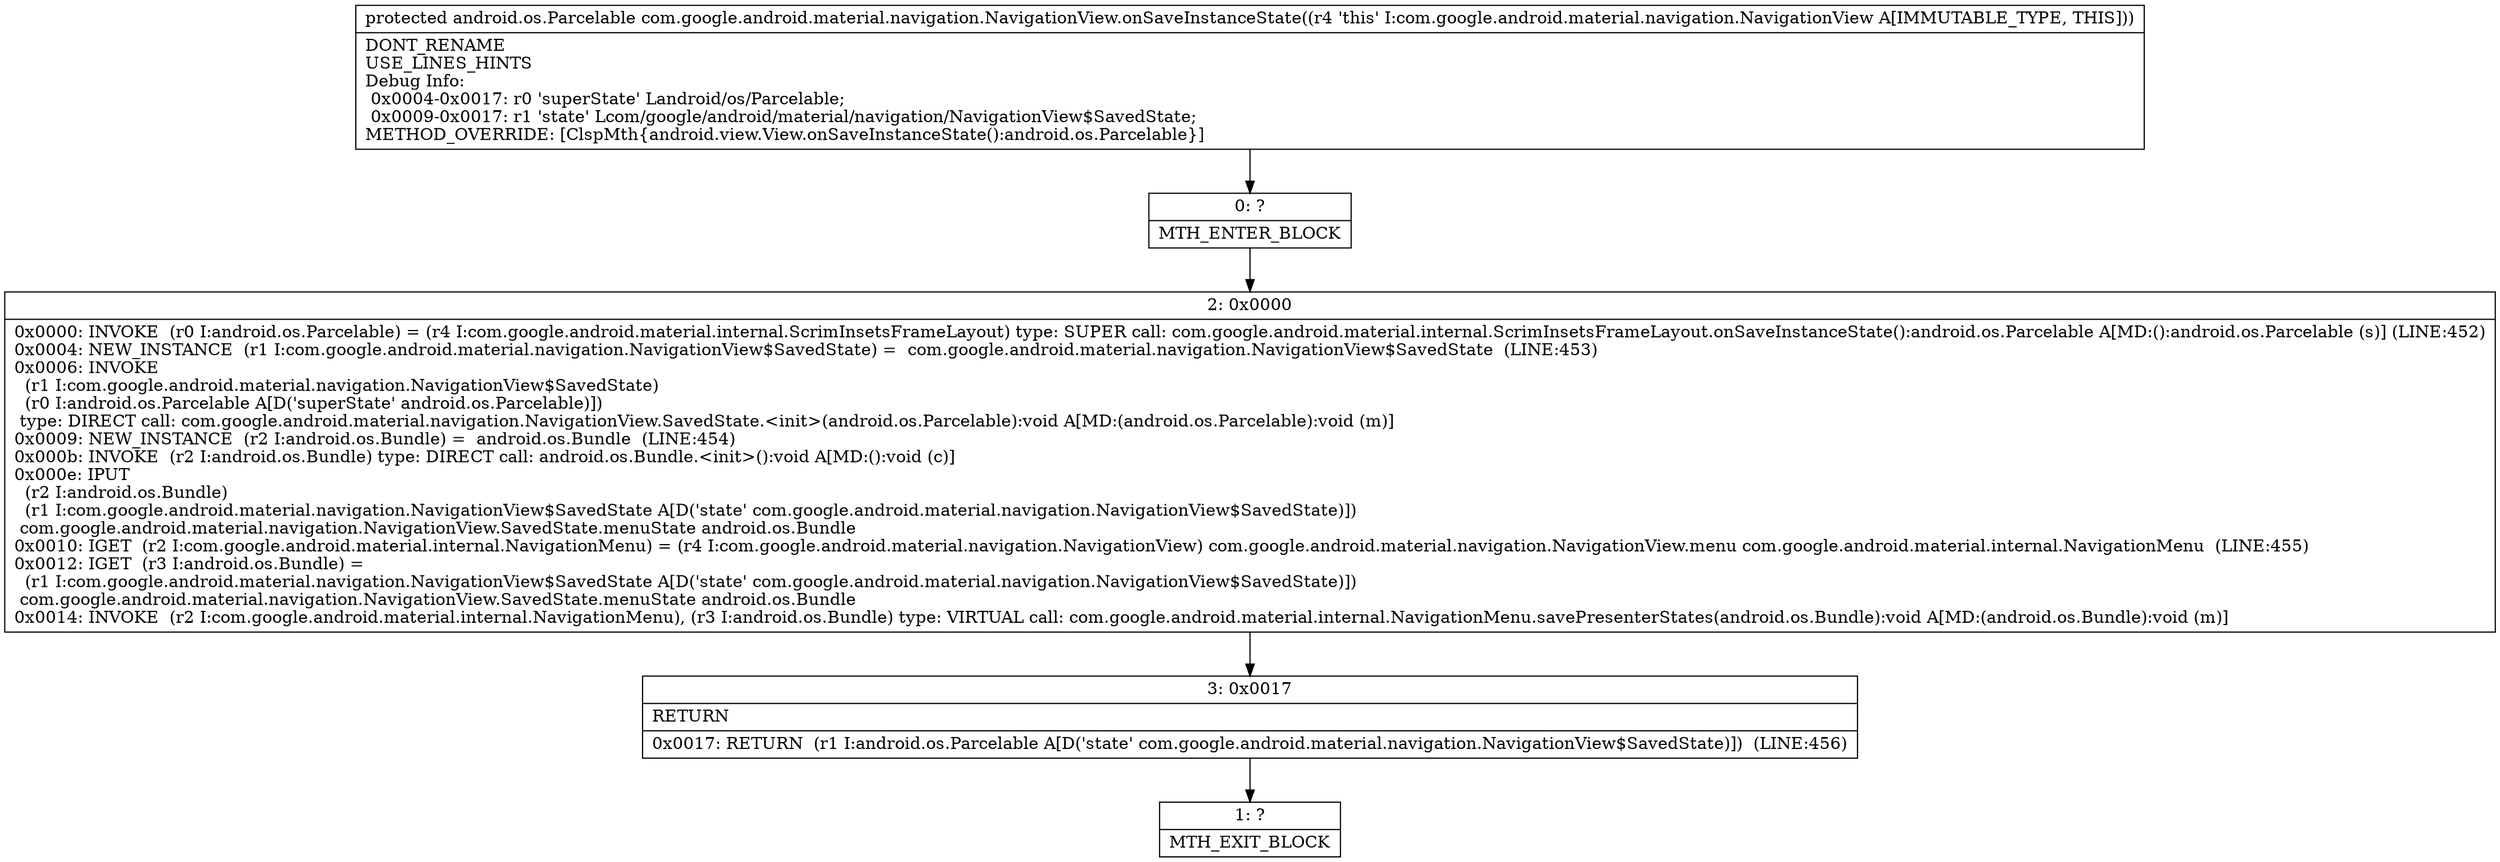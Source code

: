 digraph "CFG forcom.google.android.material.navigation.NavigationView.onSaveInstanceState()Landroid\/os\/Parcelable;" {
Node_0 [shape=record,label="{0\:\ ?|MTH_ENTER_BLOCK\l}"];
Node_2 [shape=record,label="{2\:\ 0x0000|0x0000: INVOKE  (r0 I:android.os.Parcelable) = (r4 I:com.google.android.material.internal.ScrimInsetsFrameLayout) type: SUPER call: com.google.android.material.internal.ScrimInsetsFrameLayout.onSaveInstanceState():android.os.Parcelable A[MD:():android.os.Parcelable (s)] (LINE:452)\l0x0004: NEW_INSTANCE  (r1 I:com.google.android.material.navigation.NavigationView$SavedState) =  com.google.android.material.navigation.NavigationView$SavedState  (LINE:453)\l0x0006: INVOKE  \l  (r1 I:com.google.android.material.navigation.NavigationView$SavedState)\l  (r0 I:android.os.Parcelable A[D('superState' android.os.Parcelable)])\l type: DIRECT call: com.google.android.material.navigation.NavigationView.SavedState.\<init\>(android.os.Parcelable):void A[MD:(android.os.Parcelable):void (m)]\l0x0009: NEW_INSTANCE  (r2 I:android.os.Bundle) =  android.os.Bundle  (LINE:454)\l0x000b: INVOKE  (r2 I:android.os.Bundle) type: DIRECT call: android.os.Bundle.\<init\>():void A[MD:():void (c)]\l0x000e: IPUT  \l  (r2 I:android.os.Bundle)\l  (r1 I:com.google.android.material.navigation.NavigationView$SavedState A[D('state' com.google.android.material.navigation.NavigationView$SavedState)])\l com.google.android.material.navigation.NavigationView.SavedState.menuState android.os.Bundle \l0x0010: IGET  (r2 I:com.google.android.material.internal.NavigationMenu) = (r4 I:com.google.android.material.navigation.NavigationView) com.google.android.material.navigation.NavigationView.menu com.google.android.material.internal.NavigationMenu  (LINE:455)\l0x0012: IGET  (r3 I:android.os.Bundle) = \l  (r1 I:com.google.android.material.navigation.NavigationView$SavedState A[D('state' com.google.android.material.navigation.NavigationView$SavedState)])\l com.google.android.material.navigation.NavigationView.SavedState.menuState android.os.Bundle \l0x0014: INVOKE  (r2 I:com.google.android.material.internal.NavigationMenu), (r3 I:android.os.Bundle) type: VIRTUAL call: com.google.android.material.internal.NavigationMenu.savePresenterStates(android.os.Bundle):void A[MD:(android.os.Bundle):void (m)]\l}"];
Node_3 [shape=record,label="{3\:\ 0x0017|RETURN\l|0x0017: RETURN  (r1 I:android.os.Parcelable A[D('state' com.google.android.material.navigation.NavigationView$SavedState)])  (LINE:456)\l}"];
Node_1 [shape=record,label="{1\:\ ?|MTH_EXIT_BLOCK\l}"];
MethodNode[shape=record,label="{protected android.os.Parcelable com.google.android.material.navigation.NavigationView.onSaveInstanceState((r4 'this' I:com.google.android.material.navigation.NavigationView A[IMMUTABLE_TYPE, THIS]))  | DONT_RENAME\lUSE_LINES_HINTS\lDebug Info:\l  0x0004\-0x0017: r0 'superState' Landroid\/os\/Parcelable;\l  0x0009\-0x0017: r1 'state' Lcom\/google\/android\/material\/navigation\/NavigationView$SavedState;\lMETHOD_OVERRIDE: [ClspMth\{android.view.View.onSaveInstanceState():android.os.Parcelable\}]\l}"];
MethodNode -> Node_0;Node_0 -> Node_2;
Node_2 -> Node_3;
Node_3 -> Node_1;
}

